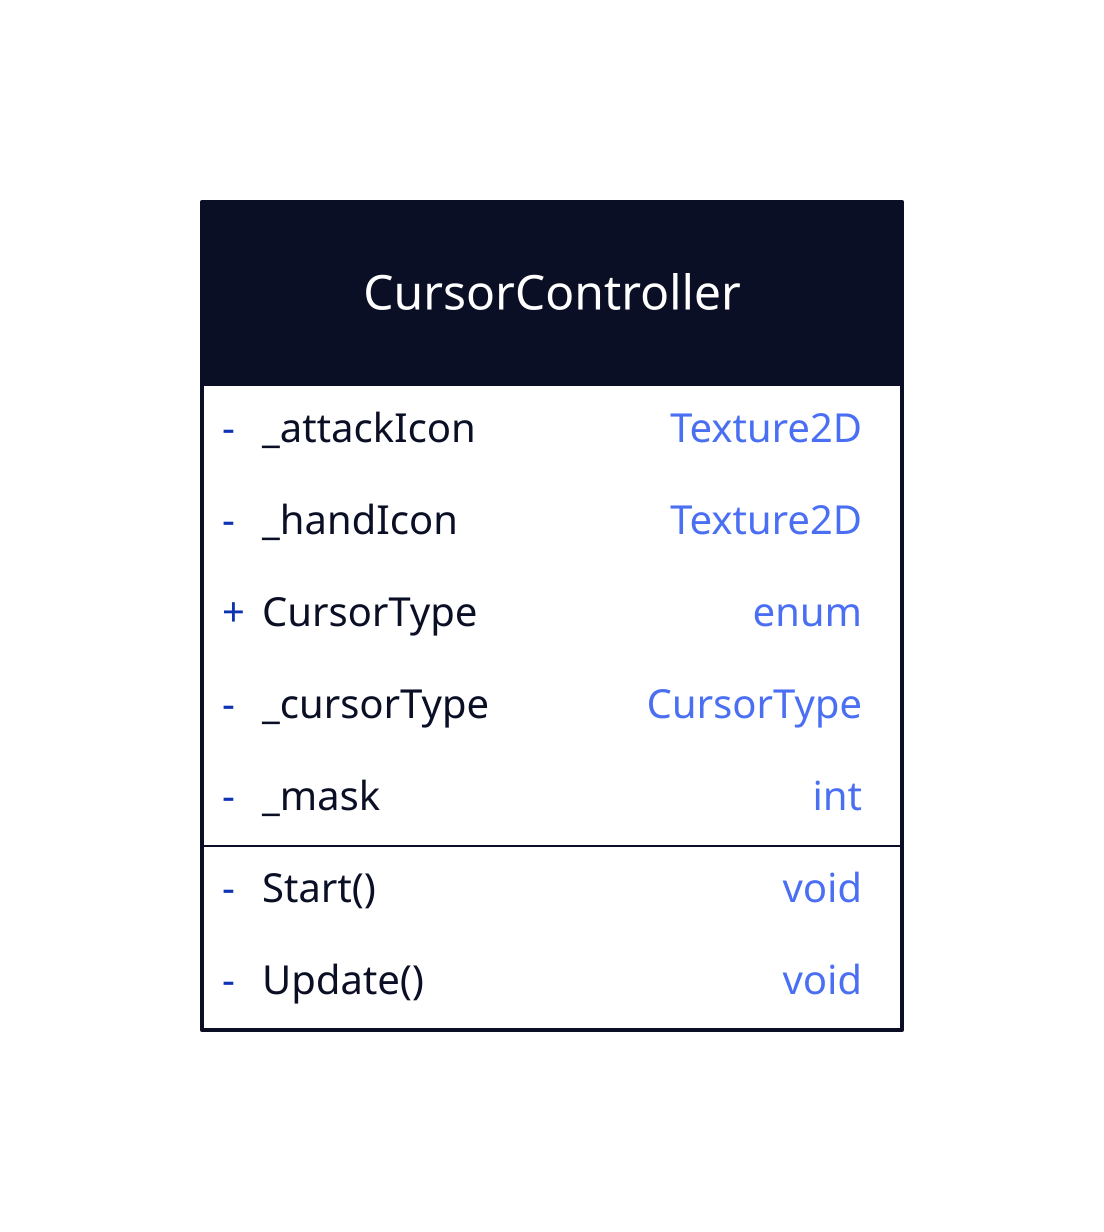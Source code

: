 CursorController: {
  shape: class
  -_attackIcon: Texture2D
  -_handIcon: Texture2D

  CursorType: enum
  -_cursorType: CursorType
  -_mask: int
  -Start()
  -Update()
}
